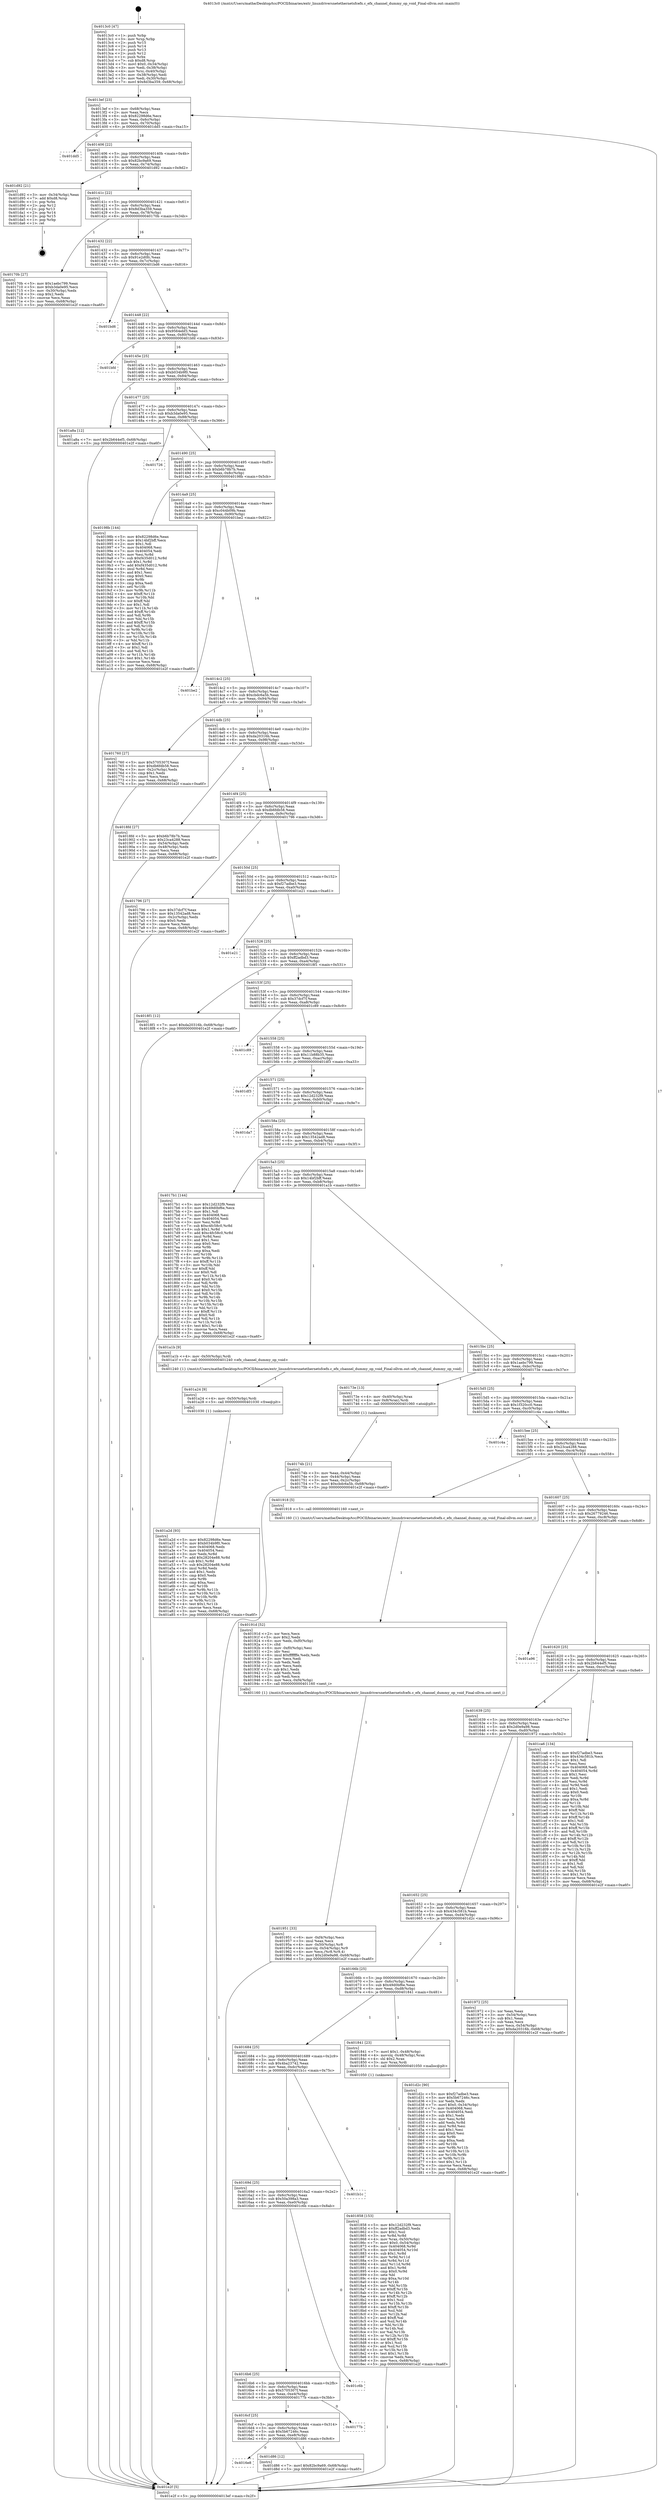 digraph "0x4013c0" {
  label = "0x4013c0 (/mnt/c/Users/mathe/Desktop/tcc/POCII/binaries/extr_linuxdriversnetethernetsfcefx.c_efx_channel_dummy_op_void_Final-ollvm.out::main(0))"
  labelloc = "t"
  node[shape=record]

  Entry [label="",width=0.3,height=0.3,shape=circle,fillcolor=black,style=filled]
  "0x4013ef" [label="{
     0x4013ef [23]\l
     | [instrs]\l
     &nbsp;&nbsp;0x4013ef \<+3\>: mov -0x68(%rbp),%eax\l
     &nbsp;&nbsp;0x4013f2 \<+2\>: mov %eax,%ecx\l
     &nbsp;&nbsp;0x4013f4 \<+6\>: sub $0x82298d6e,%ecx\l
     &nbsp;&nbsp;0x4013fa \<+3\>: mov %eax,-0x6c(%rbp)\l
     &nbsp;&nbsp;0x4013fd \<+3\>: mov %ecx,-0x70(%rbp)\l
     &nbsp;&nbsp;0x401400 \<+6\>: je 0000000000401dd5 \<main+0xa15\>\l
  }"]
  "0x401dd5" [label="{
     0x401dd5\l
  }", style=dashed]
  "0x401406" [label="{
     0x401406 [22]\l
     | [instrs]\l
     &nbsp;&nbsp;0x401406 \<+5\>: jmp 000000000040140b \<main+0x4b\>\l
     &nbsp;&nbsp;0x40140b \<+3\>: mov -0x6c(%rbp),%eax\l
     &nbsp;&nbsp;0x40140e \<+5\>: sub $0x82bc9a69,%eax\l
     &nbsp;&nbsp;0x401413 \<+3\>: mov %eax,-0x74(%rbp)\l
     &nbsp;&nbsp;0x401416 \<+6\>: je 0000000000401d92 \<main+0x9d2\>\l
  }"]
  Exit [label="",width=0.3,height=0.3,shape=circle,fillcolor=black,style=filled,peripheries=2]
  "0x401d92" [label="{
     0x401d92 [21]\l
     | [instrs]\l
     &nbsp;&nbsp;0x401d92 \<+3\>: mov -0x34(%rbp),%eax\l
     &nbsp;&nbsp;0x401d95 \<+7\>: add $0xd8,%rsp\l
     &nbsp;&nbsp;0x401d9c \<+1\>: pop %rbx\l
     &nbsp;&nbsp;0x401d9d \<+2\>: pop %r12\l
     &nbsp;&nbsp;0x401d9f \<+2\>: pop %r13\l
     &nbsp;&nbsp;0x401da1 \<+2\>: pop %r14\l
     &nbsp;&nbsp;0x401da3 \<+2\>: pop %r15\l
     &nbsp;&nbsp;0x401da5 \<+1\>: pop %rbp\l
     &nbsp;&nbsp;0x401da6 \<+1\>: ret\l
  }"]
  "0x40141c" [label="{
     0x40141c [22]\l
     | [instrs]\l
     &nbsp;&nbsp;0x40141c \<+5\>: jmp 0000000000401421 \<main+0x61\>\l
     &nbsp;&nbsp;0x401421 \<+3\>: mov -0x6c(%rbp),%eax\l
     &nbsp;&nbsp;0x401424 \<+5\>: sub $0x8d3ba359,%eax\l
     &nbsp;&nbsp;0x401429 \<+3\>: mov %eax,-0x78(%rbp)\l
     &nbsp;&nbsp;0x40142c \<+6\>: je 000000000040170b \<main+0x34b\>\l
  }"]
  "0x4016e8" [label="{
     0x4016e8\l
  }", style=dashed]
  "0x40170b" [label="{
     0x40170b [27]\l
     | [instrs]\l
     &nbsp;&nbsp;0x40170b \<+5\>: mov $0x1aebc799,%eax\l
     &nbsp;&nbsp;0x401710 \<+5\>: mov $0xb3da0e95,%ecx\l
     &nbsp;&nbsp;0x401715 \<+3\>: mov -0x30(%rbp),%edx\l
     &nbsp;&nbsp;0x401718 \<+3\>: cmp $0x2,%edx\l
     &nbsp;&nbsp;0x40171b \<+3\>: cmovne %ecx,%eax\l
     &nbsp;&nbsp;0x40171e \<+3\>: mov %eax,-0x68(%rbp)\l
     &nbsp;&nbsp;0x401721 \<+5\>: jmp 0000000000401e2f \<main+0xa6f\>\l
  }"]
  "0x401432" [label="{
     0x401432 [22]\l
     | [instrs]\l
     &nbsp;&nbsp;0x401432 \<+5\>: jmp 0000000000401437 \<main+0x77\>\l
     &nbsp;&nbsp;0x401437 \<+3\>: mov -0x6c(%rbp),%eax\l
     &nbsp;&nbsp;0x40143a \<+5\>: sub $0x91e2d0fc,%eax\l
     &nbsp;&nbsp;0x40143f \<+3\>: mov %eax,-0x7c(%rbp)\l
     &nbsp;&nbsp;0x401442 \<+6\>: je 0000000000401bd6 \<main+0x816\>\l
  }"]
  "0x401e2f" [label="{
     0x401e2f [5]\l
     | [instrs]\l
     &nbsp;&nbsp;0x401e2f \<+5\>: jmp 00000000004013ef \<main+0x2f\>\l
  }"]
  "0x4013c0" [label="{
     0x4013c0 [47]\l
     | [instrs]\l
     &nbsp;&nbsp;0x4013c0 \<+1\>: push %rbp\l
     &nbsp;&nbsp;0x4013c1 \<+3\>: mov %rsp,%rbp\l
     &nbsp;&nbsp;0x4013c4 \<+2\>: push %r15\l
     &nbsp;&nbsp;0x4013c6 \<+2\>: push %r14\l
     &nbsp;&nbsp;0x4013c8 \<+2\>: push %r13\l
     &nbsp;&nbsp;0x4013ca \<+2\>: push %r12\l
     &nbsp;&nbsp;0x4013cc \<+1\>: push %rbx\l
     &nbsp;&nbsp;0x4013cd \<+7\>: sub $0xd8,%rsp\l
     &nbsp;&nbsp;0x4013d4 \<+7\>: movl $0x0,-0x34(%rbp)\l
     &nbsp;&nbsp;0x4013db \<+3\>: mov %edi,-0x38(%rbp)\l
     &nbsp;&nbsp;0x4013de \<+4\>: mov %rsi,-0x40(%rbp)\l
     &nbsp;&nbsp;0x4013e2 \<+3\>: mov -0x38(%rbp),%edi\l
     &nbsp;&nbsp;0x4013e5 \<+3\>: mov %edi,-0x30(%rbp)\l
     &nbsp;&nbsp;0x4013e8 \<+7\>: movl $0x8d3ba359,-0x68(%rbp)\l
  }"]
  "0x401d86" [label="{
     0x401d86 [12]\l
     | [instrs]\l
     &nbsp;&nbsp;0x401d86 \<+7\>: movl $0x82bc9a69,-0x68(%rbp)\l
     &nbsp;&nbsp;0x401d8d \<+5\>: jmp 0000000000401e2f \<main+0xa6f\>\l
  }"]
  "0x401bd6" [label="{
     0x401bd6\l
  }", style=dashed]
  "0x401448" [label="{
     0x401448 [22]\l
     | [instrs]\l
     &nbsp;&nbsp;0x401448 \<+5\>: jmp 000000000040144d \<main+0x8d\>\l
     &nbsp;&nbsp;0x40144d \<+3\>: mov -0x6c(%rbp),%eax\l
     &nbsp;&nbsp;0x401450 \<+5\>: sub $0x9564ebf3,%eax\l
     &nbsp;&nbsp;0x401455 \<+3\>: mov %eax,-0x80(%rbp)\l
     &nbsp;&nbsp;0x401458 \<+6\>: je 0000000000401bfd \<main+0x83d\>\l
  }"]
  "0x4016cf" [label="{
     0x4016cf [25]\l
     | [instrs]\l
     &nbsp;&nbsp;0x4016cf \<+5\>: jmp 00000000004016d4 \<main+0x314\>\l
     &nbsp;&nbsp;0x4016d4 \<+3\>: mov -0x6c(%rbp),%eax\l
     &nbsp;&nbsp;0x4016d7 \<+5\>: sub $0x5b67246c,%eax\l
     &nbsp;&nbsp;0x4016dc \<+6\>: mov %eax,-0xe8(%rbp)\l
     &nbsp;&nbsp;0x4016e2 \<+6\>: je 0000000000401d86 \<main+0x9c6\>\l
  }"]
  "0x401bfd" [label="{
     0x401bfd\l
  }", style=dashed]
  "0x40145e" [label="{
     0x40145e [25]\l
     | [instrs]\l
     &nbsp;&nbsp;0x40145e \<+5\>: jmp 0000000000401463 \<main+0xa3\>\l
     &nbsp;&nbsp;0x401463 \<+3\>: mov -0x6c(%rbp),%eax\l
     &nbsp;&nbsp;0x401466 \<+5\>: sub $0xb034b9f0,%eax\l
     &nbsp;&nbsp;0x40146b \<+6\>: mov %eax,-0x84(%rbp)\l
     &nbsp;&nbsp;0x401471 \<+6\>: je 0000000000401a8a \<main+0x6ca\>\l
  }"]
  "0x40177b" [label="{
     0x40177b\l
  }", style=dashed]
  "0x401a8a" [label="{
     0x401a8a [12]\l
     | [instrs]\l
     &nbsp;&nbsp;0x401a8a \<+7\>: movl $0x2b644ef5,-0x68(%rbp)\l
     &nbsp;&nbsp;0x401a91 \<+5\>: jmp 0000000000401e2f \<main+0xa6f\>\l
  }"]
  "0x401477" [label="{
     0x401477 [25]\l
     | [instrs]\l
     &nbsp;&nbsp;0x401477 \<+5\>: jmp 000000000040147c \<main+0xbc\>\l
     &nbsp;&nbsp;0x40147c \<+3\>: mov -0x6c(%rbp),%eax\l
     &nbsp;&nbsp;0x40147f \<+5\>: sub $0xb3da0e95,%eax\l
     &nbsp;&nbsp;0x401484 \<+6\>: mov %eax,-0x88(%rbp)\l
     &nbsp;&nbsp;0x40148a \<+6\>: je 0000000000401726 \<main+0x366\>\l
  }"]
  "0x4016b6" [label="{
     0x4016b6 [25]\l
     | [instrs]\l
     &nbsp;&nbsp;0x4016b6 \<+5\>: jmp 00000000004016bb \<main+0x2fb\>\l
     &nbsp;&nbsp;0x4016bb \<+3\>: mov -0x6c(%rbp),%eax\l
     &nbsp;&nbsp;0x4016be \<+5\>: sub $0x5705307f,%eax\l
     &nbsp;&nbsp;0x4016c3 \<+6\>: mov %eax,-0xe4(%rbp)\l
     &nbsp;&nbsp;0x4016c9 \<+6\>: je 000000000040177b \<main+0x3bb\>\l
  }"]
  "0x401726" [label="{
     0x401726\l
  }", style=dashed]
  "0x401490" [label="{
     0x401490 [25]\l
     | [instrs]\l
     &nbsp;&nbsp;0x401490 \<+5\>: jmp 0000000000401495 \<main+0xd5\>\l
     &nbsp;&nbsp;0x401495 \<+3\>: mov -0x6c(%rbp),%eax\l
     &nbsp;&nbsp;0x401498 \<+5\>: sub $0xb6b78b7b,%eax\l
     &nbsp;&nbsp;0x40149d \<+6\>: mov %eax,-0x8c(%rbp)\l
     &nbsp;&nbsp;0x4014a3 \<+6\>: je 000000000040198b \<main+0x5cb\>\l
  }"]
  "0x401c6b" [label="{
     0x401c6b\l
  }", style=dashed]
  "0x40198b" [label="{
     0x40198b [144]\l
     | [instrs]\l
     &nbsp;&nbsp;0x40198b \<+5\>: mov $0x82298d6e,%eax\l
     &nbsp;&nbsp;0x401990 \<+5\>: mov $0x14bf2bff,%ecx\l
     &nbsp;&nbsp;0x401995 \<+2\>: mov $0x1,%dl\l
     &nbsp;&nbsp;0x401997 \<+7\>: mov 0x404068,%esi\l
     &nbsp;&nbsp;0x40199e \<+7\>: mov 0x404054,%edi\l
     &nbsp;&nbsp;0x4019a5 \<+3\>: mov %esi,%r8d\l
     &nbsp;&nbsp;0x4019a8 \<+7\>: sub $0xf435d012,%r8d\l
     &nbsp;&nbsp;0x4019af \<+4\>: sub $0x1,%r8d\l
     &nbsp;&nbsp;0x4019b3 \<+7\>: add $0xf435d012,%r8d\l
     &nbsp;&nbsp;0x4019ba \<+4\>: imul %r8d,%esi\l
     &nbsp;&nbsp;0x4019be \<+3\>: and $0x1,%esi\l
     &nbsp;&nbsp;0x4019c1 \<+3\>: cmp $0x0,%esi\l
     &nbsp;&nbsp;0x4019c4 \<+4\>: sete %r9b\l
     &nbsp;&nbsp;0x4019c8 \<+3\>: cmp $0xa,%edi\l
     &nbsp;&nbsp;0x4019cb \<+4\>: setl %r10b\l
     &nbsp;&nbsp;0x4019cf \<+3\>: mov %r9b,%r11b\l
     &nbsp;&nbsp;0x4019d2 \<+4\>: xor $0xff,%r11b\l
     &nbsp;&nbsp;0x4019d6 \<+3\>: mov %r10b,%bl\l
     &nbsp;&nbsp;0x4019d9 \<+3\>: xor $0xff,%bl\l
     &nbsp;&nbsp;0x4019dc \<+3\>: xor $0x1,%dl\l
     &nbsp;&nbsp;0x4019df \<+3\>: mov %r11b,%r14b\l
     &nbsp;&nbsp;0x4019e2 \<+4\>: and $0xff,%r14b\l
     &nbsp;&nbsp;0x4019e6 \<+3\>: and %dl,%r9b\l
     &nbsp;&nbsp;0x4019e9 \<+3\>: mov %bl,%r15b\l
     &nbsp;&nbsp;0x4019ec \<+4\>: and $0xff,%r15b\l
     &nbsp;&nbsp;0x4019f0 \<+3\>: and %dl,%r10b\l
     &nbsp;&nbsp;0x4019f3 \<+3\>: or %r9b,%r14b\l
     &nbsp;&nbsp;0x4019f6 \<+3\>: or %r10b,%r15b\l
     &nbsp;&nbsp;0x4019f9 \<+3\>: xor %r15b,%r14b\l
     &nbsp;&nbsp;0x4019fc \<+3\>: or %bl,%r11b\l
     &nbsp;&nbsp;0x4019ff \<+4\>: xor $0xff,%r11b\l
     &nbsp;&nbsp;0x401a03 \<+3\>: or $0x1,%dl\l
     &nbsp;&nbsp;0x401a06 \<+3\>: and %dl,%r11b\l
     &nbsp;&nbsp;0x401a09 \<+3\>: or %r11b,%r14b\l
     &nbsp;&nbsp;0x401a0c \<+4\>: test $0x1,%r14b\l
     &nbsp;&nbsp;0x401a10 \<+3\>: cmovne %ecx,%eax\l
     &nbsp;&nbsp;0x401a13 \<+3\>: mov %eax,-0x68(%rbp)\l
     &nbsp;&nbsp;0x401a16 \<+5\>: jmp 0000000000401e2f \<main+0xa6f\>\l
  }"]
  "0x4014a9" [label="{
     0x4014a9 [25]\l
     | [instrs]\l
     &nbsp;&nbsp;0x4014a9 \<+5\>: jmp 00000000004014ae \<main+0xee\>\l
     &nbsp;&nbsp;0x4014ae \<+3\>: mov -0x6c(%rbp),%eax\l
     &nbsp;&nbsp;0x4014b1 \<+5\>: sub $0xc044b09b,%eax\l
     &nbsp;&nbsp;0x4014b6 \<+6\>: mov %eax,-0x90(%rbp)\l
     &nbsp;&nbsp;0x4014bc \<+6\>: je 0000000000401be2 \<main+0x822\>\l
  }"]
  "0x40169d" [label="{
     0x40169d [25]\l
     | [instrs]\l
     &nbsp;&nbsp;0x40169d \<+5\>: jmp 00000000004016a2 \<main+0x2e2\>\l
     &nbsp;&nbsp;0x4016a2 \<+3\>: mov -0x6c(%rbp),%eax\l
     &nbsp;&nbsp;0x4016a5 \<+5\>: sub $0x50a398a3,%eax\l
     &nbsp;&nbsp;0x4016aa \<+6\>: mov %eax,-0xe0(%rbp)\l
     &nbsp;&nbsp;0x4016b0 \<+6\>: je 0000000000401c6b \<main+0x8ab\>\l
  }"]
  "0x401be2" [label="{
     0x401be2\l
  }", style=dashed]
  "0x4014c2" [label="{
     0x4014c2 [25]\l
     | [instrs]\l
     &nbsp;&nbsp;0x4014c2 \<+5\>: jmp 00000000004014c7 \<main+0x107\>\l
     &nbsp;&nbsp;0x4014c7 \<+3\>: mov -0x6c(%rbp),%eax\l
     &nbsp;&nbsp;0x4014ca \<+5\>: sub $0xcbdc6a5b,%eax\l
     &nbsp;&nbsp;0x4014cf \<+6\>: mov %eax,-0x94(%rbp)\l
     &nbsp;&nbsp;0x4014d5 \<+6\>: je 0000000000401760 \<main+0x3a0\>\l
  }"]
  "0x401b1c" [label="{
     0x401b1c\l
  }", style=dashed]
  "0x401760" [label="{
     0x401760 [27]\l
     | [instrs]\l
     &nbsp;&nbsp;0x401760 \<+5\>: mov $0x5705307f,%eax\l
     &nbsp;&nbsp;0x401765 \<+5\>: mov $0xdb6fdb58,%ecx\l
     &nbsp;&nbsp;0x40176a \<+3\>: mov -0x2c(%rbp),%edx\l
     &nbsp;&nbsp;0x40176d \<+3\>: cmp $0x1,%edx\l
     &nbsp;&nbsp;0x401770 \<+3\>: cmovl %ecx,%eax\l
     &nbsp;&nbsp;0x401773 \<+3\>: mov %eax,-0x68(%rbp)\l
     &nbsp;&nbsp;0x401776 \<+5\>: jmp 0000000000401e2f \<main+0xa6f\>\l
  }"]
  "0x4014db" [label="{
     0x4014db [25]\l
     | [instrs]\l
     &nbsp;&nbsp;0x4014db \<+5\>: jmp 00000000004014e0 \<main+0x120\>\l
     &nbsp;&nbsp;0x4014e0 \<+3\>: mov -0x6c(%rbp),%eax\l
     &nbsp;&nbsp;0x4014e3 \<+5\>: sub $0xda20316b,%eax\l
     &nbsp;&nbsp;0x4014e8 \<+6\>: mov %eax,-0x98(%rbp)\l
     &nbsp;&nbsp;0x4014ee \<+6\>: je 00000000004018fd \<main+0x53d\>\l
  }"]
  "0x401a2d" [label="{
     0x401a2d [93]\l
     | [instrs]\l
     &nbsp;&nbsp;0x401a2d \<+5\>: mov $0x82298d6e,%eax\l
     &nbsp;&nbsp;0x401a32 \<+5\>: mov $0xb034b9f0,%ecx\l
     &nbsp;&nbsp;0x401a37 \<+7\>: mov 0x404068,%edx\l
     &nbsp;&nbsp;0x401a3e \<+7\>: mov 0x404054,%esi\l
     &nbsp;&nbsp;0x401a45 \<+3\>: mov %edx,%r8d\l
     &nbsp;&nbsp;0x401a48 \<+7\>: add $0x28204e88,%r8d\l
     &nbsp;&nbsp;0x401a4f \<+4\>: sub $0x1,%r8d\l
     &nbsp;&nbsp;0x401a53 \<+7\>: sub $0x28204e88,%r8d\l
     &nbsp;&nbsp;0x401a5a \<+4\>: imul %r8d,%edx\l
     &nbsp;&nbsp;0x401a5e \<+3\>: and $0x1,%edx\l
     &nbsp;&nbsp;0x401a61 \<+3\>: cmp $0x0,%edx\l
     &nbsp;&nbsp;0x401a64 \<+4\>: sete %r9b\l
     &nbsp;&nbsp;0x401a68 \<+3\>: cmp $0xa,%esi\l
     &nbsp;&nbsp;0x401a6b \<+4\>: setl %r10b\l
     &nbsp;&nbsp;0x401a6f \<+3\>: mov %r9b,%r11b\l
     &nbsp;&nbsp;0x401a72 \<+3\>: and %r10b,%r11b\l
     &nbsp;&nbsp;0x401a75 \<+3\>: xor %r10b,%r9b\l
     &nbsp;&nbsp;0x401a78 \<+3\>: or %r9b,%r11b\l
     &nbsp;&nbsp;0x401a7b \<+4\>: test $0x1,%r11b\l
     &nbsp;&nbsp;0x401a7f \<+3\>: cmovne %ecx,%eax\l
     &nbsp;&nbsp;0x401a82 \<+3\>: mov %eax,-0x68(%rbp)\l
     &nbsp;&nbsp;0x401a85 \<+5\>: jmp 0000000000401e2f \<main+0xa6f\>\l
  }"]
  "0x4018fd" [label="{
     0x4018fd [27]\l
     | [instrs]\l
     &nbsp;&nbsp;0x4018fd \<+5\>: mov $0xb6b78b7b,%eax\l
     &nbsp;&nbsp;0x401902 \<+5\>: mov $0x23ca4288,%ecx\l
     &nbsp;&nbsp;0x401907 \<+3\>: mov -0x54(%rbp),%edx\l
     &nbsp;&nbsp;0x40190a \<+3\>: cmp -0x48(%rbp),%edx\l
     &nbsp;&nbsp;0x40190d \<+3\>: cmovl %ecx,%eax\l
     &nbsp;&nbsp;0x401910 \<+3\>: mov %eax,-0x68(%rbp)\l
     &nbsp;&nbsp;0x401913 \<+5\>: jmp 0000000000401e2f \<main+0xa6f\>\l
  }"]
  "0x4014f4" [label="{
     0x4014f4 [25]\l
     | [instrs]\l
     &nbsp;&nbsp;0x4014f4 \<+5\>: jmp 00000000004014f9 \<main+0x139\>\l
     &nbsp;&nbsp;0x4014f9 \<+3\>: mov -0x6c(%rbp),%eax\l
     &nbsp;&nbsp;0x4014fc \<+5\>: sub $0xdb6fdb58,%eax\l
     &nbsp;&nbsp;0x401501 \<+6\>: mov %eax,-0x9c(%rbp)\l
     &nbsp;&nbsp;0x401507 \<+6\>: je 0000000000401796 \<main+0x3d6\>\l
  }"]
  "0x401a24" [label="{
     0x401a24 [9]\l
     | [instrs]\l
     &nbsp;&nbsp;0x401a24 \<+4\>: mov -0x50(%rbp),%rdi\l
     &nbsp;&nbsp;0x401a28 \<+5\>: call 0000000000401030 \<free@plt\>\l
     | [calls]\l
     &nbsp;&nbsp;0x401030 \{1\} (unknown)\l
  }"]
  "0x401796" [label="{
     0x401796 [27]\l
     | [instrs]\l
     &nbsp;&nbsp;0x401796 \<+5\>: mov $0x37dcf7f,%eax\l
     &nbsp;&nbsp;0x40179b \<+5\>: mov $0x13542ad8,%ecx\l
     &nbsp;&nbsp;0x4017a0 \<+3\>: mov -0x2c(%rbp),%edx\l
     &nbsp;&nbsp;0x4017a3 \<+3\>: cmp $0x0,%edx\l
     &nbsp;&nbsp;0x4017a6 \<+3\>: cmove %ecx,%eax\l
     &nbsp;&nbsp;0x4017a9 \<+3\>: mov %eax,-0x68(%rbp)\l
     &nbsp;&nbsp;0x4017ac \<+5\>: jmp 0000000000401e2f \<main+0xa6f\>\l
  }"]
  "0x40150d" [label="{
     0x40150d [25]\l
     | [instrs]\l
     &nbsp;&nbsp;0x40150d \<+5\>: jmp 0000000000401512 \<main+0x152\>\l
     &nbsp;&nbsp;0x401512 \<+3\>: mov -0x6c(%rbp),%eax\l
     &nbsp;&nbsp;0x401515 \<+5\>: sub $0xf27adbe3,%eax\l
     &nbsp;&nbsp;0x40151a \<+6\>: mov %eax,-0xa0(%rbp)\l
     &nbsp;&nbsp;0x401520 \<+6\>: je 0000000000401e21 \<main+0xa61\>\l
  }"]
  "0x401951" [label="{
     0x401951 [33]\l
     | [instrs]\l
     &nbsp;&nbsp;0x401951 \<+6\>: mov -0xf4(%rbp),%ecx\l
     &nbsp;&nbsp;0x401957 \<+3\>: imul %eax,%ecx\l
     &nbsp;&nbsp;0x40195a \<+4\>: mov -0x50(%rbp),%r8\l
     &nbsp;&nbsp;0x40195e \<+4\>: movslq -0x54(%rbp),%r9\l
     &nbsp;&nbsp;0x401962 \<+4\>: mov %ecx,(%r8,%r9,4)\l
     &nbsp;&nbsp;0x401966 \<+7\>: movl $0x2d0e9a98,-0x68(%rbp)\l
     &nbsp;&nbsp;0x40196d \<+5\>: jmp 0000000000401e2f \<main+0xa6f\>\l
  }"]
  "0x401e21" [label="{
     0x401e21\l
  }", style=dashed]
  "0x401526" [label="{
     0x401526 [25]\l
     | [instrs]\l
     &nbsp;&nbsp;0x401526 \<+5\>: jmp 000000000040152b \<main+0x16b\>\l
     &nbsp;&nbsp;0x40152b \<+3\>: mov -0x6c(%rbp),%eax\l
     &nbsp;&nbsp;0x40152e \<+5\>: sub $0xff2adbd3,%eax\l
     &nbsp;&nbsp;0x401533 \<+6\>: mov %eax,-0xa4(%rbp)\l
     &nbsp;&nbsp;0x401539 \<+6\>: je 00000000004018f1 \<main+0x531\>\l
  }"]
  "0x40191d" [label="{
     0x40191d [52]\l
     | [instrs]\l
     &nbsp;&nbsp;0x40191d \<+2\>: xor %ecx,%ecx\l
     &nbsp;&nbsp;0x40191f \<+5\>: mov $0x2,%edx\l
     &nbsp;&nbsp;0x401924 \<+6\>: mov %edx,-0xf0(%rbp)\l
     &nbsp;&nbsp;0x40192a \<+1\>: cltd\l
     &nbsp;&nbsp;0x40192b \<+6\>: mov -0xf0(%rbp),%esi\l
     &nbsp;&nbsp;0x401931 \<+2\>: idiv %esi\l
     &nbsp;&nbsp;0x401933 \<+6\>: imul $0xfffffffe,%edx,%edx\l
     &nbsp;&nbsp;0x401939 \<+2\>: mov %ecx,%edi\l
     &nbsp;&nbsp;0x40193b \<+2\>: sub %edx,%edi\l
     &nbsp;&nbsp;0x40193d \<+2\>: mov %ecx,%edx\l
     &nbsp;&nbsp;0x40193f \<+3\>: sub $0x1,%edx\l
     &nbsp;&nbsp;0x401942 \<+2\>: add %edx,%edi\l
     &nbsp;&nbsp;0x401944 \<+2\>: sub %edi,%ecx\l
     &nbsp;&nbsp;0x401946 \<+6\>: mov %ecx,-0xf4(%rbp)\l
     &nbsp;&nbsp;0x40194c \<+5\>: call 0000000000401160 \<next_i\>\l
     | [calls]\l
     &nbsp;&nbsp;0x401160 \{1\} (/mnt/c/Users/mathe/Desktop/tcc/POCII/binaries/extr_linuxdriversnetethernetsfcefx.c_efx_channel_dummy_op_void_Final-ollvm.out::next_i)\l
  }"]
  "0x4018f1" [label="{
     0x4018f1 [12]\l
     | [instrs]\l
     &nbsp;&nbsp;0x4018f1 \<+7\>: movl $0xda20316b,-0x68(%rbp)\l
     &nbsp;&nbsp;0x4018f8 \<+5\>: jmp 0000000000401e2f \<main+0xa6f\>\l
  }"]
  "0x40153f" [label="{
     0x40153f [25]\l
     | [instrs]\l
     &nbsp;&nbsp;0x40153f \<+5\>: jmp 0000000000401544 \<main+0x184\>\l
     &nbsp;&nbsp;0x401544 \<+3\>: mov -0x6c(%rbp),%eax\l
     &nbsp;&nbsp;0x401547 \<+5\>: sub $0x37dcf7f,%eax\l
     &nbsp;&nbsp;0x40154c \<+6\>: mov %eax,-0xa8(%rbp)\l
     &nbsp;&nbsp;0x401552 \<+6\>: je 0000000000401c89 \<main+0x8c9\>\l
  }"]
  "0x401858" [label="{
     0x401858 [153]\l
     | [instrs]\l
     &nbsp;&nbsp;0x401858 \<+5\>: mov $0x12d232f9,%ecx\l
     &nbsp;&nbsp;0x40185d \<+5\>: mov $0xff2adbd3,%edx\l
     &nbsp;&nbsp;0x401862 \<+3\>: mov $0x1,%sil\l
     &nbsp;&nbsp;0x401865 \<+3\>: xor %r8d,%r8d\l
     &nbsp;&nbsp;0x401868 \<+4\>: mov %rax,-0x50(%rbp)\l
     &nbsp;&nbsp;0x40186c \<+7\>: movl $0x0,-0x54(%rbp)\l
     &nbsp;&nbsp;0x401873 \<+8\>: mov 0x404068,%r9d\l
     &nbsp;&nbsp;0x40187b \<+8\>: mov 0x404054,%r10d\l
     &nbsp;&nbsp;0x401883 \<+4\>: sub $0x1,%r8d\l
     &nbsp;&nbsp;0x401887 \<+3\>: mov %r9d,%r11d\l
     &nbsp;&nbsp;0x40188a \<+3\>: add %r8d,%r11d\l
     &nbsp;&nbsp;0x40188d \<+4\>: imul %r11d,%r9d\l
     &nbsp;&nbsp;0x401891 \<+4\>: and $0x1,%r9d\l
     &nbsp;&nbsp;0x401895 \<+4\>: cmp $0x0,%r9d\l
     &nbsp;&nbsp;0x401899 \<+3\>: sete %bl\l
     &nbsp;&nbsp;0x40189c \<+4\>: cmp $0xa,%r10d\l
     &nbsp;&nbsp;0x4018a0 \<+4\>: setl %r14b\l
     &nbsp;&nbsp;0x4018a4 \<+3\>: mov %bl,%r15b\l
     &nbsp;&nbsp;0x4018a7 \<+4\>: xor $0xff,%r15b\l
     &nbsp;&nbsp;0x4018ab \<+3\>: mov %r14b,%r12b\l
     &nbsp;&nbsp;0x4018ae \<+4\>: xor $0xff,%r12b\l
     &nbsp;&nbsp;0x4018b2 \<+4\>: xor $0x1,%sil\l
     &nbsp;&nbsp;0x4018b6 \<+3\>: mov %r15b,%r13b\l
     &nbsp;&nbsp;0x4018b9 \<+4\>: and $0xff,%r13b\l
     &nbsp;&nbsp;0x4018bd \<+3\>: and %sil,%bl\l
     &nbsp;&nbsp;0x4018c0 \<+3\>: mov %r12b,%al\l
     &nbsp;&nbsp;0x4018c3 \<+2\>: and $0xff,%al\l
     &nbsp;&nbsp;0x4018c5 \<+3\>: and %sil,%r14b\l
     &nbsp;&nbsp;0x4018c8 \<+3\>: or %bl,%r13b\l
     &nbsp;&nbsp;0x4018cb \<+3\>: or %r14b,%al\l
     &nbsp;&nbsp;0x4018ce \<+3\>: xor %al,%r13b\l
     &nbsp;&nbsp;0x4018d1 \<+3\>: or %r12b,%r15b\l
     &nbsp;&nbsp;0x4018d4 \<+4\>: xor $0xff,%r15b\l
     &nbsp;&nbsp;0x4018d8 \<+4\>: or $0x1,%sil\l
     &nbsp;&nbsp;0x4018dc \<+3\>: and %sil,%r15b\l
     &nbsp;&nbsp;0x4018df \<+3\>: or %r15b,%r13b\l
     &nbsp;&nbsp;0x4018e2 \<+4\>: test $0x1,%r13b\l
     &nbsp;&nbsp;0x4018e6 \<+3\>: cmovne %edx,%ecx\l
     &nbsp;&nbsp;0x4018e9 \<+3\>: mov %ecx,-0x68(%rbp)\l
     &nbsp;&nbsp;0x4018ec \<+5\>: jmp 0000000000401e2f \<main+0xa6f\>\l
  }"]
  "0x401c89" [label="{
     0x401c89\l
  }", style=dashed]
  "0x401558" [label="{
     0x401558 [25]\l
     | [instrs]\l
     &nbsp;&nbsp;0x401558 \<+5\>: jmp 000000000040155d \<main+0x19d\>\l
     &nbsp;&nbsp;0x40155d \<+3\>: mov -0x6c(%rbp),%eax\l
     &nbsp;&nbsp;0x401560 \<+5\>: sub $0x11b88b35,%eax\l
     &nbsp;&nbsp;0x401565 \<+6\>: mov %eax,-0xac(%rbp)\l
     &nbsp;&nbsp;0x40156b \<+6\>: je 0000000000401df3 \<main+0xa33\>\l
  }"]
  "0x401684" [label="{
     0x401684 [25]\l
     | [instrs]\l
     &nbsp;&nbsp;0x401684 \<+5\>: jmp 0000000000401689 \<main+0x2c9\>\l
     &nbsp;&nbsp;0x401689 \<+3\>: mov -0x6c(%rbp),%eax\l
     &nbsp;&nbsp;0x40168c \<+5\>: sub $0x4ba23742,%eax\l
     &nbsp;&nbsp;0x401691 \<+6\>: mov %eax,-0xdc(%rbp)\l
     &nbsp;&nbsp;0x401697 \<+6\>: je 0000000000401b1c \<main+0x75c\>\l
  }"]
  "0x401df3" [label="{
     0x401df3\l
  }", style=dashed]
  "0x401571" [label="{
     0x401571 [25]\l
     | [instrs]\l
     &nbsp;&nbsp;0x401571 \<+5\>: jmp 0000000000401576 \<main+0x1b6\>\l
     &nbsp;&nbsp;0x401576 \<+3\>: mov -0x6c(%rbp),%eax\l
     &nbsp;&nbsp;0x401579 \<+5\>: sub $0x12d232f9,%eax\l
     &nbsp;&nbsp;0x40157e \<+6\>: mov %eax,-0xb0(%rbp)\l
     &nbsp;&nbsp;0x401584 \<+6\>: je 0000000000401da7 \<main+0x9e7\>\l
  }"]
  "0x401841" [label="{
     0x401841 [23]\l
     | [instrs]\l
     &nbsp;&nbsp;0x401841 \<+7\>: movl $0x1,-0x48(%rbp)\l
     &nbsp;&nbsp;0x401848 \<+4\>: movslq -0x48(%rbp),%rax\l
     &nbsp;&nbsp;0x40184c \<+4\>: shl $0x2,%rax\l
     &nbsp;&nbsp;0x401850 \<+3\>: mov %rax,%rdi\l
     &nbsp;&nbsp;0x401853 \<+5\>: call 0000000000401050 \<malloc@plt\>\l
     | [calls]\l
     &nbsp;&nbsp;0x401050 \{1\} (unknown)\l
  }"]
  "0x401da7" [label="{
     0x401da7\l
  }", style=dashed]
  "0x40158a" [label="{
     0x40158a [25]\l
     | [instrs]\l
     &nbsp;&nbsp;0x40158a \<+5\>: jmp 000000000040158f \<main+0x1cf\>\l
     &nbsp;&nbsp;0x40158f \<+3\>: mov -0x6c(%rbp),%eax\l
     &nbsp;&nbsp;0x401592 \<+5\>: sub $0x13542ad8,%eax\l
     &nbsp;&nbsp;0x401597 \<+6\>: mov %eax,-0xb4(%rbp)\l
     &nbsp;&nbsp;0x40159d \<+6\>: je 00000000004017b1 \<main+0x3f1\>\l
  }"]
  "0x40166b" [label="{
     0x40166b [25]\l
     | [instrs]\l
     &nbsp;&nbsp;0x40166b \<+5\>: jmp 0000000000401670 \<main+0x2b0\>\l
     &nbsp;&nbsp;0x401670 \<+3\>: mov -0x6c(%rbp),%eax\l
     &nbsp;&nbsp;0x401673 \<+5\>: sub $0x49d0bf6e,%eax\l
     &nbsp;&nbsp;0x401678 \<+6\>: mov %eax,-0xd8(%rbp)\l
     &nbsp;&nbsp;0x40167e \<+6\>: je 0000000000401841 \<main+0x481\>\l
  }"]
  "0x4017b1" [label="{
     0x4017b1 [144]\l
     | [instrs]\l
     &nbsp;&nbsp;0x4017b1 \<+5\>: mov $0x12d232f9,%eax\l
     &nbsp;&nbsp;0x4017b6 \<+5\>: mov $0x49d0bf6e,%ecx\l
     &nbsp;&nbsp;0x4017bb \<+2\>: mov $0x1,%dl\l
     &nbsp;&nbsp;0x4017bd \<+7\>: mov 0x404068,%esi\l
     &nbsp;&nbsp;0x4017c4 \<+7\>: mov 0x404054,%edi\l
     &nbsp;&nbsp;0x4017cb \<+3\>: mov %esi,%r8d\l
     &nbsp;&nbsp;0x4017ce \<+7\>: sub $0xc4fc58c0,%r8d\l
     &nbsp;&nbsp;0x4017d5 \<+4\>: sub $0x1,%r8d\l
     &nbsp;&nbsp;0x4017d9 \<+7\>: add $0xc4fc58c0,%r8d\l
     &nbsp;&nbsp;0x4017e0 \<+4\>: imul %r8d,%esi\l
     &nbsp;&nbsp;0x4017e4 \<+3\>: and $0x1,%esi\l
     &nbsp;&nbsp;0x4017e7 \<+3\>: cmp $0x0,%esi\l
     &nbsp;&nbsp;0x4017ea \<+4\>: sete %r9b\l
     &nbsp;&nbsp;0x4017ee \<+3\>: cmp $0xa,%edi\l
     &nbsp;&nbsp;0x4017f1 \<+4\>: setl %r10b\l
     &nbsp;&nbsp;0x4017f5 \<+3\>: mov %r9b,%r11b\l
     &nbsp;&nbsp;0x4017f8 \<+4\>: xor $0xff,%r11b\l
     &nbsp;&nbsp;0x4017fc \<+3\>: mov %r10b,%bl\l
     &nbsp;&nbsp;0x4017ff \<+3\>: xor $0xff,%bl\l
     &nbsp;&nbsp;0x401802 \<+3\>: xor $0x0,%dl\l
     &nbsp;&nbsp;0x401805 \<+3\>: mov %r11b,%r14b\l
     &nbsp;&nbsp;0x401808 \<+4\>: and $0x0,%r14b\l
     &nbsp;&nbsp;0x40180c \<+3\>: and %dl,%r9b\l
     &nbsp;&nbsp;0x40180f \<+3\>: mov %bl,%r15b\l
     &nbsp;&nbsp;0x401812 \<+4\>: and $0x0,%r15b\l
     &nbsp;&nbsp;0x401816 \<+3\>: and %dl,%r10b\l
     &nbsp;&nbsp;0x401819 \<+3\>: or %r9b,%r14b\l
     &nbsp;&nbsp;0x40181c \<+3\>: or %r10b,%r15b\l
     &nbsp;&nbsp;0x40181f \<+3\>: xor %r15b,%r14b\l
     &nbsp;&nbsp;0x401822 \<+3\>: or %bl,%r11b\l
     &nbsp;&nbsp;0x401825 \<+4\>: xor $0xff,%r11b\l
     &nbsp;&nbsp;0x401829 \<+3\>: or $0x0,%dl\l
     &nbsp;&nbsp;0x40182c \<+3\>: and %dl,%r11b\l
     &nbsp;&nbsp;0x40182f \<+3\>: or %r11b,%r14b\l
     &nbsp;&nbsp;0x401832 \<+4\>: test $0x1,%r14b\l
     &nbsp;&nbsp;0x401836 \<+3\>: cmovne %ecx,%eax\l
     &nbsp;&nbsp;0x401839 \<+3\>: mov %eax,-0x68(%rbp)\l
     &nbsp;&nbsp;0x40183c \<+5\>: jmp 0000000000401e2f \<main+0xa6f\>\l
  }"]
  "0x4015a3" [label="{
     0x4015a3 [25]\l
     | [instrs]\l
     &nbsp;&nbsp;0x4015a3 \<+5\>: jmp 00000000004015a8 \<main+0x1e8\>\l
     &nbsp;&nbsp;0x4015a8 \<+3\>: mov -0x6c(%rbp),%eax\l
     &nbsp;&nbsp;0x4015ab \<+5\>: sub $0x14bf2bff,%eax\l
     &nbsp;&nbsp;0x4015b0 \<+6\>: mov %eax,-0xb8(%rbp)\l
     &nbsp;&nbsp;0x4015b6 \<+6\>: je 0000000000401a1b \<main+0x65b\>\l
  }"]
  "0x401d2c" [label="{
     0x401d2c [90]\l
     | [instrs]\l
     &nbsp;&nbsp;0x401d2c \<+5\>: mov $0xf27adbe3,%eax\l
     &nbsp;&nbsp;0x401d31 \<+5\>: mov $0x5b67246c,%ecx\l
     &nbsp;&nbsp;0x401d36 \<+2\>: xor %edx,%edx\l
     &nbsp;&nbsp;0x401d38 \<+7\>: movl $0x0,-0x34(%rbp)\l
     &nbsp;&nbsp;0x401d3f \<+7\>: mov 0x404068,%esi\l
     &nbsp;&nbsp;0x401d46 \<+7\>: mov 0x404054,%edi\l
     &nbsp;&nbsp;0x401d4d \<+3\>: sub $0x1,%edx\l
     &nbsp;&nbsp;0x401d50 \<+3\>: mov %esi,%r8d\l
     &nbsp;&nbsp;0x401d53 \<+3\>: add %edx,%r8d\l
     &nbsp;&nbsp;0x401d56 \<+4\>: imul %r8d,%esi\l
     &nbsp;&nbsp;0x401d5a \<+3\>: and $0x1,%esi\l
     &nbsp;&nbsp;0x401d5d \<+3\>: cmp $0x0,%esi\l
     &nbsp;&nbsp;0x401d60 \<+4\>: sete %r9b\l
     &nbsp;&nbsp;0x401d64 \<+3\>: cmp $0xa,%edi\l
     &nbsp;&nbsp;0x401d67 \<+4\>: setl %r10b\l
     &nbsp;&nbsp;0x401d6b \<+3\>: mov %r9b,%r11b\l
     &nbsp;&nbsp;0x401d6e \<+3\>: and %r10b,%r11b\l
     &nbsp;&nbsp;0x401d71 \<+3\>: xor %r10b,%r9b\l
     &nbsp;&nbsp;0x401d74 \<+3\>: or %r9b,%r11b\l
     &nbsp;&nbsp;0x401d77 \<+4\>: test $0x1,%r11b\l
     &nbsp;&nbsp;0x401d7b \<+3\>: cmovne %ecx,%eax\l
     &nbsp;&nbsp;0x401d7e \<+3\>: mov %eax,-0x68(%rbp)\l
     &nbsp;&nbsp;0x401d81 \<+5\>: jmp 0000000000401e2f \<main+0xa6f\>\l
  }"]
  "0x401a1b" [label="{
     0x401a1b [9]\l
     | [instrs]\l
     &nbsp;&nbsp;0x401a1b \<+4\>: mov -0x50(%rbp),%rdi\l
     &nbsp;&nbsp;0x401a1f \<+5\>: call 0000000000401240 \<efx_channel_dummy_op_void\>\l
     | [calls]\l
     &nbsp;&nbsp;0x401240 \{1\} (/mnt/c/Users/mathe/Desktop/tcc/POCII/binaries/extr_linuxdriversnetethernetsfcefx.c_efx_channel_dummy_op_void_Final-ollvm.out::efx_channel_dummy_op_void)\l
  }"]
  "0x4015bc" [label="{
     0x4015bc [25]\l
     | [instrs]\l
     &nbsp;&nbsp;0x4015bc \<+5\>: jmp 00000000004015c1 \<main+0x201\>\l
     &nbsp;&nbsp;0x4015c1 \<+3\>: mov -0x6c(%rbp),%eax\l
     &nbsp;&nbsp;0x4015c4 \<+5\>: sub $0x1aebc799,%eax\l
     &nbsp;&nbsp;0x4015c9 \<+6\>: mov %eax,-0xbc(%rbp)\l
     &nbsp;&nbsp;0x4015cf \<+6\>: je 000000000040173e \<main+0x37e\>\l
  }"]
  "0x401652" [label="{
     0x401652 [25]\l
     | [instrs]\l
     &nbsp;&nbsp;0x401652 \<+5\>: jmp 0000000000401657 \<main+0x297\>\l
     &nbsp;&nbsp;0x401657 \<+3\>: mov -0x6c(%rbp),%eax\l
     &nbsp;&nbsp;0x40165a \<+5\>: sub $0x434c581b,%eax\l
     &nbsp;&nbsp;0x40165f \<+6\>: mov %eax,-0xd4(%rbp)\l
     &nbsp;&nbsp;0x401665 \<+6\>: je 0000000000401d2c \<main+0x96c\>\l
  }"]
  "0x40173e" [label="{
     0x40173e [13]\l
     | [instrs]\l
     &nbsp;&nbsp;0x40173e \<+4\>: mov -0x40(%rbp),%rax\l
     &nbsp;&nbsp;0x401742 \<+4\>: mov 0x8(%rax),%rdi\l
     &nbsp;&nbsp;0x401746 \<+5\>: call 0000000000401060 \<atoi@plt\>\l
     | [calls]\l
     &nbsp;&nbsp;0x401060 \{1\} (unknown)\l
  }"]
  "0x4015d5" [label="{
     0x4015d5 [25]\l
     | [instrs]\l
     &nbsp;&nbsp;0x4015d5 \<+5\>: jmp 00000000004015da \<main+0x21a\>\l
     &nbsp;&nbsp;0x4015da \<+3\>: mov -0x6c(%rbp),%eax\l
     &nbsp;&nbsp;0x4015dd \<+5\>: sub $0x1f320cc0,%eax\l
     &nbsp;&nbsp;0x4015e2 \<+6\>: mov %eax,-0xc0(%rbp)\l
     &nbsp;&nbsp;0x4015e8 \<+6\>: je 0000000000401c4a \<main+0x88a\>\l
  }"]
  "0x40174b" [label="{
     0x40174b [21]\l
     | [instrs]\l
     &nbsp;&nbsp;0x40174b \<+3\>: mov %eax,-0x44(%rbp)\l
     &nbsp;&nbsp;0x40174e \<+3\>: mov -0x44(%rbp),%eax\l
     &nbsp;&nbsp;0x401751 \<+3\>: mov %eax,-0x2c(%rbp)\l
     &nbsp;&nbsp;0x401754 \<+7\>: movl $0xcbdc6a5b,-0x68(%rbp)\l
     &nbsp;&nbsp;0x40175b \<+5\>: jmp 0000000000401e2f \<main+0xa6f\>\l
  }"]
  "0x401972" [label="{
     0x401972 [25]\l
     | [instrs]\l
     &nbsp;&nbsp;0x401972 \<+2\>: xor %eax,%eax\l
     &nbsp;&nbsp;0x401974 \<+3\>: mov -0x54(%rbp),%ecx\l
     &nbsp;&nbsp;0x401977 \<+3\>: sub $0x1,%eax\l
     &nbsp;&nbsp;0x40197a \<+2\>: sub %eax,%ecx\l
     &nbsp;&nbsp;0x40197c \<+3\>: mov %ecx,-0x54(%rbp)\l
     &nbsp;&nbsp;0x40197f \<+7\>: movl $0xda20316b,-0x68(%rbp)\l
     &nbsp;&nbsp;0x401986 \<+5\>: jmp 0000000000401e2f \<main+0xa6f\>\l
  }"]
  "0x401c4a" [label="{
     0x401c4a\l
  }", style=dashed]
  "0x4015ee" [label="{
     0x4015ee [25]\l
     | [instrs]\l
     &nbsp;&nbsp;0x4015ee \<+5\>: jmp 00000000004015f3 \<main+0x233\>\l
     &nbsp;&nbsp;0x4015f3 \<+3\>: mov -0x6c(%rbp),%eax\l
     &nbsp;&nbsp;0x4015f6 \<+5\>: sub $0x23ca4288,%eax\l
     &nbsp;&nbsp;0x4015fb \<+6\>: mov %eax,-0xc4(%rbp)\l
     &nbsp;&nbsp;0x401601 \<+6\>: je 0000000000401918 \<main+0x558\>\l
  }"]
  "0x401639" [label="{
     0x401639 [25]\l
     | [instrs]\l
     &nbsp;&nbsp;0x401639 \<+5\>: jmp 000000000040163e \<main+0x27e\>\l
     &nbsp;&nbsp;0x40163e \<+3\>: mov -0x6c(%rbp),%eax\l
     &nbsp;&nbsp;0x401641 \<+5\>: sub $0x2d0e9a98,%eax\l
     &nbsp;&nbsp;0x401646 \<+6\>: mov %eax,-0xd0(%rbp)\l
     &nbsp;&nbsp;0x40164c \<+6\>: je 0000000000401972 \<main+0x5b2\>\l
  }"]
  "0x401918" [label="{
     0x401918 [5]\l
     | [instrs]\l
     &nbsp;&nbsp;0x401918 \<+5\>: call 0000000000401160 \<next_i\>\l
     | [calls]\l
     &nbsp;&nbsp;0x401160 \{1\} (/mnt/c/Users/mathe/Desktop/tcc/POCII/binaries/extr_linuxdriversnetethernetsfcefx.c_efx_channel_dummy_op_void_Final-ollvm.out::next_i)\l
  }"]
  "0x401607" [label="{
     0x401607 [25]\l
     | [instrs]\l
     &nbsp;&nbsp;0x401607 \<+5\>: jmp 000000000040160c \<main+0x24c\>\l
     &nbsp;&nbsp;0x40160c \<+3\>: mov -0x6c(%rbp),%eax\l
     &nbsp;&nbsp;0x40160f \<+5\>: sub $0x26779246,%eax\l
     &nbsp;&nbsp;0x401614 \<+6\>: mov %eax,-0xc8(%rbp)\l
     &nbsp;&nbsp;0x40161a \<+6\>: je 0000000000401a96 \<main+0x6d6\>\l
  }"]
  "0x401ca6" [label="{
     0x401ca6 [134]\l
     | [instrs]\l
     &nbsp;&nbsp;0x401ca6 \<+5\>: mov $0xf27adbe3,%eax\l
     &nbsp;&nbsp;0x401cab \<+5\>: mov $0x434c581b,%ecx\l
     &nbsp;&nbsp;0x401cb0 \<+2\>: mov $0x1,%dl\l
     &nbsp;&nbsp;0x401cb2 \<+2\>: xor %esi,%esi\l
     &nbsp;&nbsp;0x401cb4 \<+7\>: mov 0x404068,%edi\l
     &nbsp;&nbsp;0x401cbb \<+8\>: mov 0x404054,%r8d\l
     &nbsp;&nbsp;0x401cc3 \<+3\>: sub $0x1,%esi\l
     &nbsp;&nbsp;0x401cc6 \<+3\>: mov %edi,%r9d\l
     &nbsp;&nbsp;0x401cc9 \<+3\>: add %esi,%r9d\l
     &nbsp;&nbsp;0x401ccc \<+4\>: imul %r9d,%edi\l
     &nbsp;&nbsp;0x401cd0 \<+3\>: and $0x1,%edi\l
     &nbsp;&nbsp;0x401cd3 \<+3\>: cmp $0x0,%edi\l
     &nbsp;&nbsp;0x401cd6 \<+4\>: sete %r10b\l
     &nbsp;&nbsp;0x401cda \<+4\>: cmp $0xa,%r8d\l
     &nbsp;&nbsp;0x401cde \<+4\>: setl %r11b\l
     &nbsp;&nbsp;0x401ce2 \<+3\>: mov %r10b,%bl\l
     &nbsp;&nbsp;0x401ce5 \<+3\>: xor $0xff,%bl\l
     &nbsp;&nbsp;0x401ce8 \<+3\>: mov %r11b,%r14b\l
     &nbsp;&nbsp;0x401ceb \<+4\>: xor $0xff,%r14b\l
     &nbsp;&nbsp;0x401cef \<+3\>: xor $0x1,%dl\l
     &nbsp;&nbsp;0x401cf2 \<+3\>: mov %bl,%r15b\l
     &nbsp;&nbsp;0x401cf5 \<+4\>: and $0xff,%r15b\l
     &nbsp;&nbsp;0x401cf9 \<+3\>: and %dl,%r10b\l
     &nbsp;&nbsp;0x401cfc \<+3\>: mov %r14b,%r12b\l
     &nbsp;&nbsp;0x401cff \<+4\>: and $0xff,%r12b\l
     &nbsp;&nbsp;0x401d03 \<+3\>: and %dl,%r11b\l
     &nbsp;&nbsp;0x401d06 \<+3\>: or %r10b,%r15b\l
     &nbsp;&nbsp;0x401d09 \<+3\>: or %r11b,%r12b\l
     &nbsp;&nbsp;0x401d0c \<+3\>: xor %r12b,%r15b\l
     &nbsp;&nbsp;0x401d0f \<+3\>: or %r14b,%bl\l
     &nbsp;&nbsp;0x401d12 \<+3\>: xor $0xff,%bl\l
     &nbsp;&nbsp;0x401d15 \<+3\>: or $0x1,%dl\l
     &nbsp;&nbsp;0x401d18 \<+2\>: and %dl,%bl\l
     &nbsp;&nbsp;0x401d1a \<+3\>: or %bl,%r15b\l
     &nbsp;&nbsp;0x401d1d \<+4\>: test $0x1,%r15b\l
     &nbsp;&nbsp;0x401d21 \<+3\>: cmovne %ecx,%eax\l
     &nbsp;&nbsp;0x401d24 \<+3\>: mov %eax,-0x68(%rbp)\l
     &nbsp;&nbsp;0x401d27 \<+5\>: jmp 0000000000401e2f \<main+0xa6f\>\l
  }"]
  "0x401a96" [label="{
     0x401a96\l
  }", style=dashed]
  "0x401620" [label="{
     0x401620 [25]\l
     | [instrs]\l
     &nbsp;&nbsp;0x401620 \<+5\>: jmp 0000000000401625 \<main+0x265\>\l
     &nbsp;&nbsp;0x401625 \<+3\>: mov -0x6c(%rbp),%eax\l
     &nbsp;&nbsp;0x401628 \<+5\>: sub $0x2b644ef5,%eax\l
     &nbsp;&nbsp;0x40162d \<+6\>: mov %eax,-0xcc(%rbp)\l
     &nbsp;&nbsp;0x401633 \<+6\>: je 0000000000401ca6 \<main+0x8e6\>\l
  }"]
  Entry -> "0x4013c0" [label=" 1"]
  "0x4013ef" -> "0x401dd5" [label=" 0"]
  "0x4013ef" -> "0x401406" [label=" 18"]
  "0x401d92" -> Exit [label=" 1"]
  "0x401406" -> "0x401d92" [label=" 1"]
  "0x401406" -> "0x40141c" [label=" 17"]
  "0x401d86" -> "0x401e2f" [label=" 1"]
  "0x40141c" -> "0x40170b" [label=" 1"]
  "0x40141c" -> "0x401432" [label=" 16"]
  "0x40170b" -> "0x401e2f" [label=" 1"]
  "0x4013c0" -> "0x4013ef" [label=" 1"]
  "0x401e2f" -> "0x4013ef" [label=" 17"]
  "0x4016cf" -> "0x4016e8" [label=" 0"]
  "0x401432" -> "0x401bd6" [label=" 0"]
  "0x401432" -> "0x401448" [label=" 16"]
  "0x4016cf" -> "0x401d86" [label=" 1"]
  "0x401448" -> "0x401bfd" [label=" 0"]
  "0x401448" -> "0x40145e" [label=" 16"]
  "0x4016b6" -> "0x4016cf" [label=" 1"]
  "0x40145e" -> "0x401a8a" [label=" 1"]
  "0x40145e" -> "0x401477" [label=" 15"]
  "0x4016b6" -> "0x40177b" [label=" 0"]
  "0x401477" -> "0x401726" [label=" 0"]
  "0x401477" -> "0x401490" [label=" 15"]
  "0x40169d" -> "0x4016b6" [label=" 1"]
  "0x401490" -> "0x40198b" [label=" 1"]
  "0x401490" -> "0x4014a9" [label=" 14"]
  "0x40169d" -> "0x401c6b" [label=" 0"]
  "0x4014a9" -> "0x401be2" [label=" 0"]
  "0x4014a9" -> "0x4014c2" [label=" 14"]
  "0x401684" -> "0x40169d" [label=" 1"]
  "0x4014c2" -> "0x401760" [label=" 1"]
  "0x4014c2" -> "0x4014db" [label=" 13"]
  "0x401684" -> "0x401b1c" [label=" 0"]
  "0x4014db" -> "0x4018fd" [label=" 2"]
  "0x4014db" -> "0x4014f4" [label=" 11"]
  "0x401d2c" -> "0x401e2f" [label=" 1"]
  "0x4014f4" -> "0x401796" [label=" 1"]
  "0x4014f4" -> "0x40150d" [label=" 10"]
  "0x401ca6" -> "0x401e2f" [label=" 1"]
  "0x40150d" -> "0x401e21" [label=" 0"]
  "0x40150d" -> "0x401526" [label=" 10"]
  "0x401a8a" -> "0x401e2f" [label=" 1"]
  "0x401526" -> "0x4018f1" [label=" 1"]
  "0x401526" -> "0x40153f" [label=" 9"]
  "0x401a2d" -> "0x401e2f" [label=" 1"]
  "0x40153f" -> "0x401c89" [label=" 0"]
  "0x40153f" -> "0x401558" [label=" 9"]
  "0x401a24" -> "0x401a2d" [label=" 1"]
  "0x401558" -> "0x401df3" [label=" 0"]
  "0x401558" -> "0x401571" [label=" 9"]
  "0x401a1b" -> "0x401a24" [label=" 1"]
  "0x401571" -> "0x401da7" [label=" 0"]
  "0x401571" -> "0x40158a" [label=" 9"]
  "0x40198b" -> "0x401e2f" [label=" 1"]
  "0x40158a" -> "0x4017b1" [label=" 1"]
  "0x40158a" -> "0x4015a3" [label=" 8"]
  "0x401951" -> "0x401e2f" [label=" 1"]
  "0x4015a3" -> "0x401a1b" [label=" 1"]
  "0x4015a3" -> "0x4015bc" [label=" 7"]
  "0x40191d" -> "0x401951" [label=" 1"]
  "0x4015bc" -> "0x40173e" [label=" 1"]
  "0x4015bc" -> "0x4015d5" [label=" 6"]
  "0x40173e" -> "0x40174b" [label=" 1"]
  "0x40174b" -> "0x401e2f" [label=" 1"]
  "0x401760" -> "0x401e2f" [label=" 1"]
  "0x401796" -> "0x401e2f" [label=" 1"]
  "0x4017b1" -> "0x401e2f" [label=" 1"]
  "0x4018fd" -> "0x401e2f" [label=" 2"]
  "0x4015d5" -> "0x401c4a" [label=" 0"]
  "0x4015d5" -> "0x4015ee" [label=" 6"]
  "0x4018f1" -> "0x401e2f" [label=" 1"]
  "0x4015ee" -> "0x401918" [label=" 1"]
  "0x4015ee" -> "0x401607" [label=" 5"]
  "0x401841" -> "0x401858" [label=" 1"]
  "0x401607" -> "0x401a96" [label=" 0"]
  "0x401607" -> "0x401620" [label=" 5"]
  "0x40166b" -> "0x401684" [label=" 1"]
  "0x401620" -> "0x401ca6" [label=" 1"]
  "0x401620" -> "0x401639" [label=" 4"]
  "0x401858" -> "0x401e2f" [label=" 1"]
  "0x401639" -> "0x401972" [label=" 1"]
  "0x401639" -> "0x401652" [label=" 3"]
  "0x401918" -> "0x40191d" [label=" 1"]
  "0x401652" -> "0x401d2c" [label=" 1"]
  "0x401652" -> "0x40166b" [label=" 2"]
  "0x401972" -> "0x401e2f" [label=" 1"]
  "0x40166b" -> "0x401841" [label=" 1"]
}

